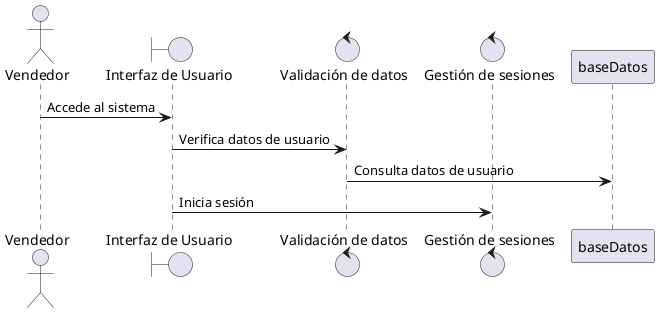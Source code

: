 @startuml

actor Vendedor as Vendedor
boundary "Interfaz de Usuario" as interfazUsuario
control "Validación de datos" as validacionDatos
control "Gestión de sesiones" as gestionSesiones

Vendedor -> interfazUsuario : Accede al sistema
interfazUsuario -> validacionDatos : Verifica datos de usuario
validacionDatos -> baseDatos : Consulta datos de usuario
interfazUsuario -> gestionSesiones : Inicia sesión

@enduml
